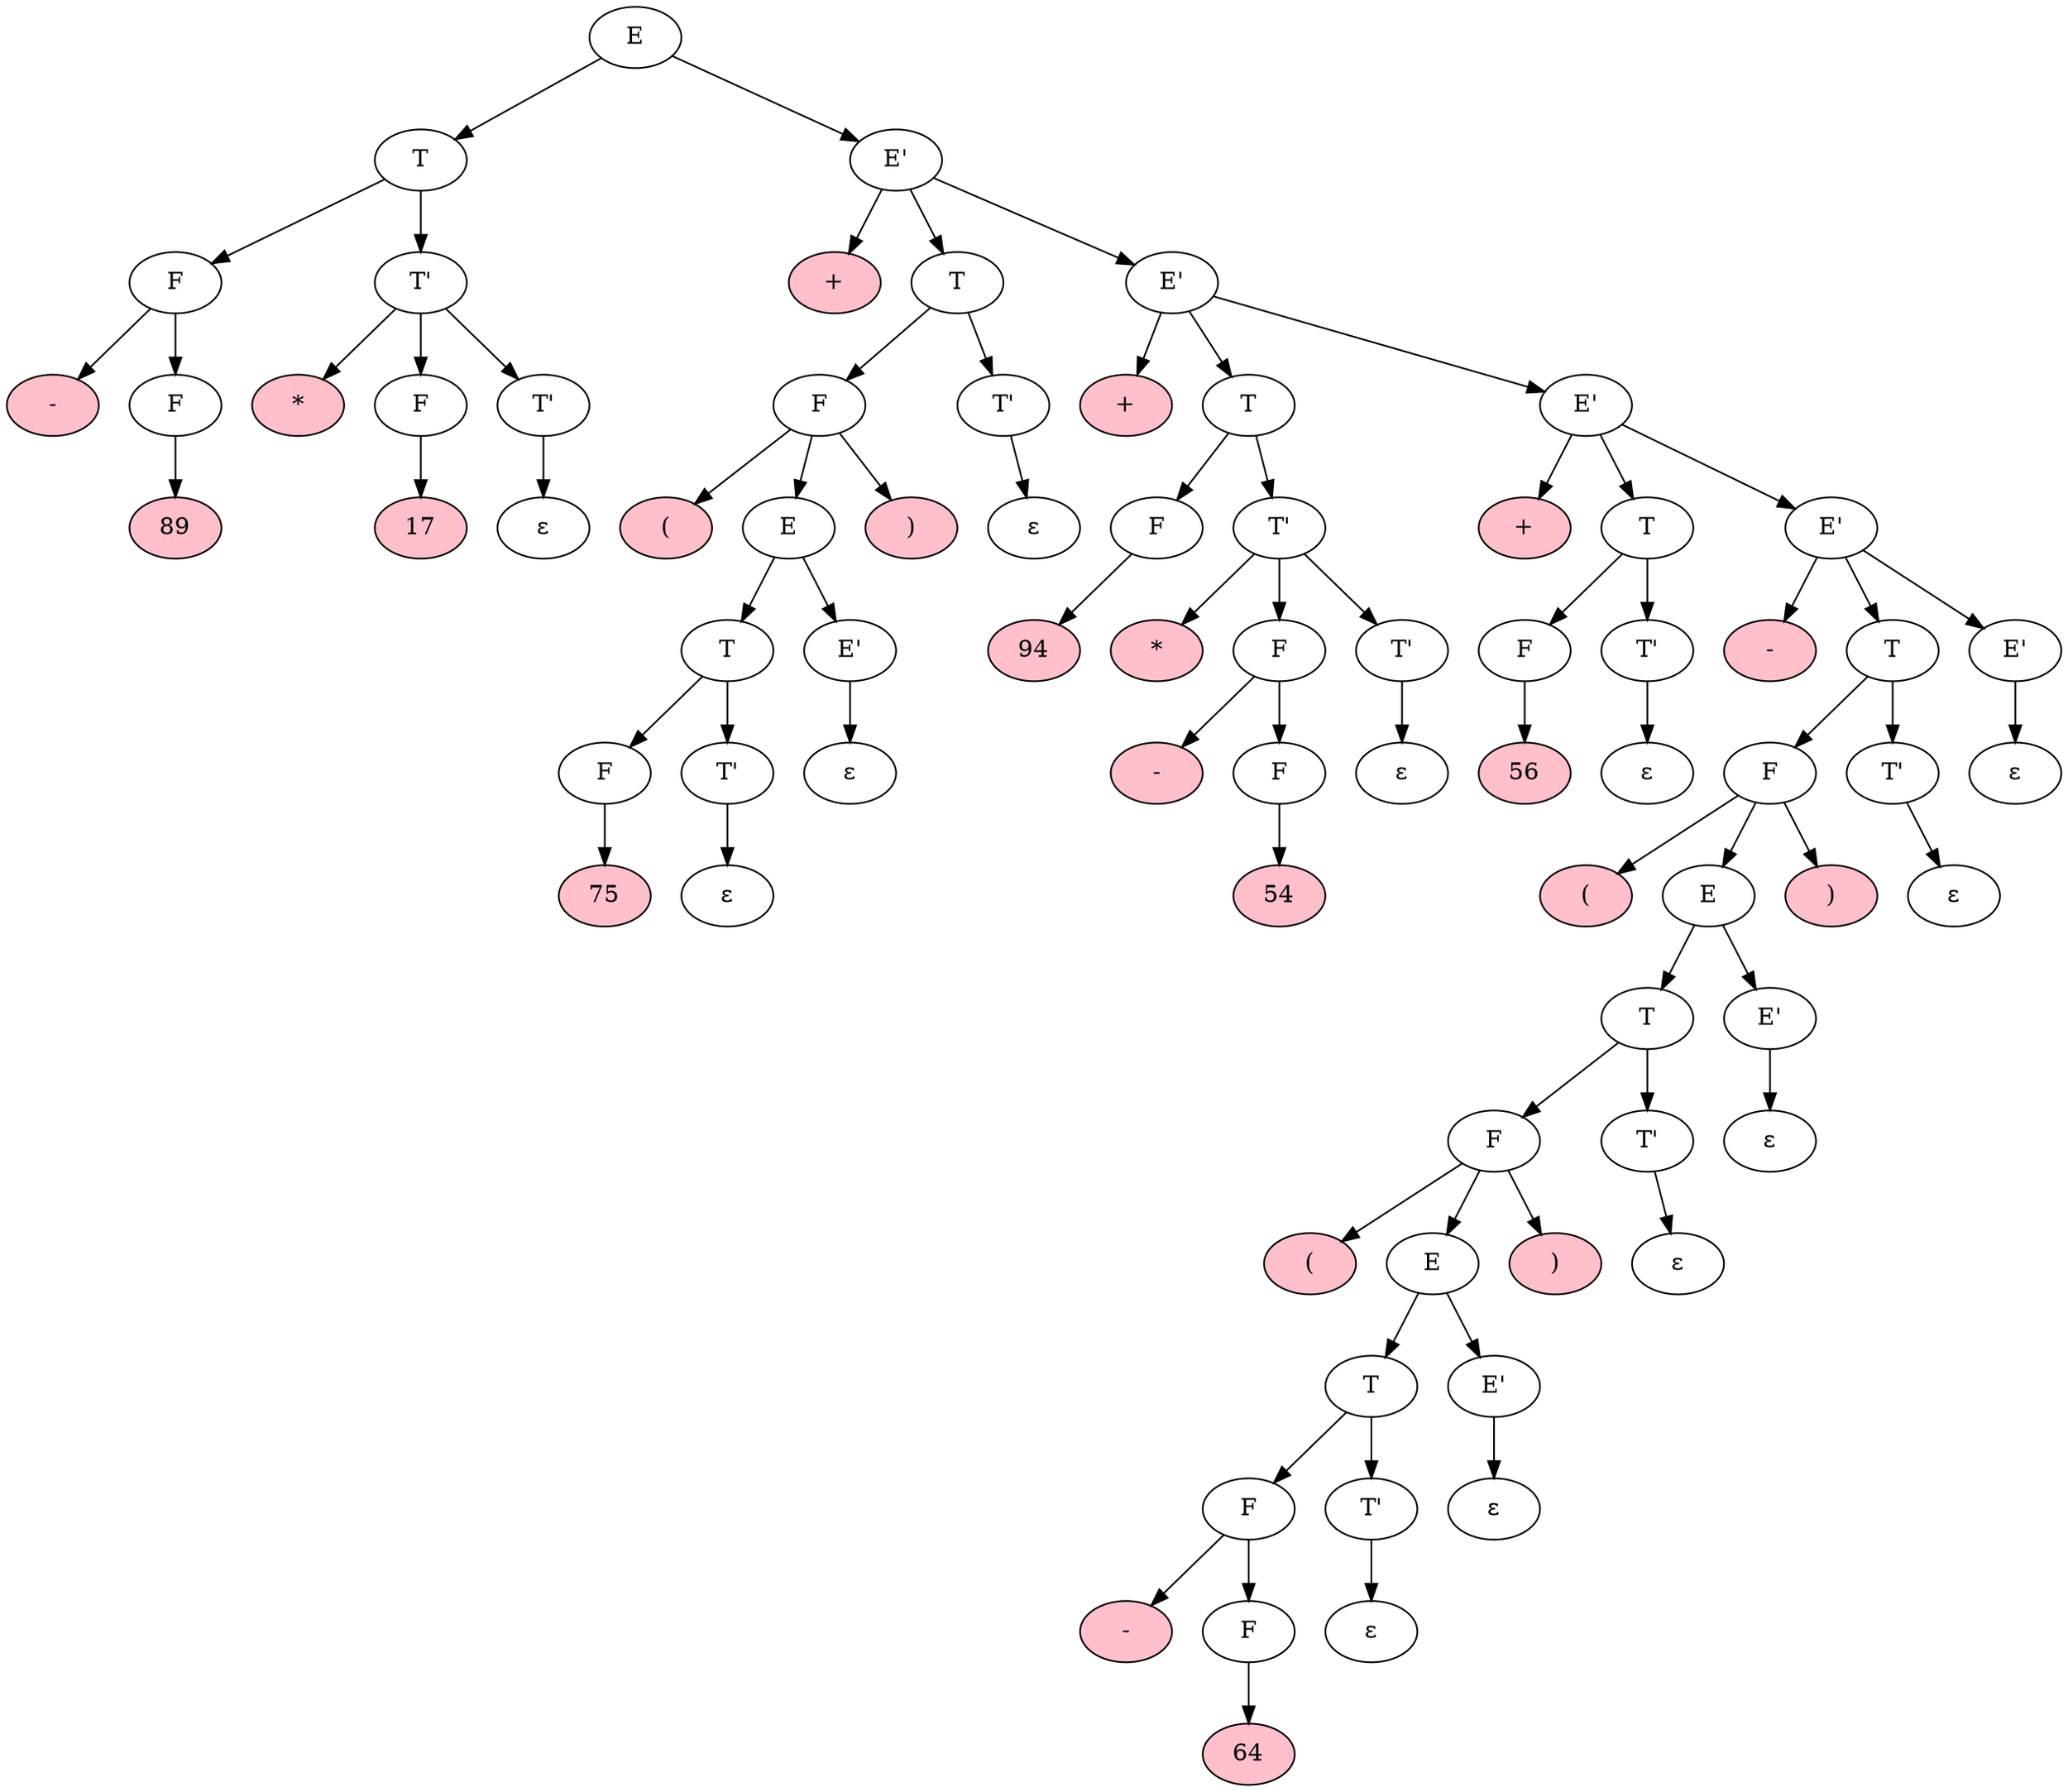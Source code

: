 digraph parseTree {
	v0 [label="E"];
	v1 [label="T"];
	v2 [label="F"];
	v3 [label="-" ; style=filled; fillcolor=pink];
	v4 [label="F"];
	v5 [label="89" ; style=filled; fillcolor=pink];
	v4 -> v5
	v2 -> v3
	v2 -> v4
	v6 [label="T'"];
	v7 [label="*" ; style=filled; fillcolor=pink];
	v8 [label="F"];
	v9 [label="17" ; style=filled; fillcolor=pink];
	v8 -> v9
	v10 [label="T'"];
	v11 [label="ε"];
	v10 -> v11
	v6 -> v7
	v6 -> v8
	v6 -> v10
	v1 -> v2
	v1 -> v6
	v12 [label="E'"];
	v13 [label="+" ; style=filled; fillcolor=pink];
	v14 [label="T"];
	v15 [label="F"];
	v16 [label="(" ; style=filled; fillcolor=pink];
	v17 [label="E"];
	v18 [label="T"];
	v19 [label="F"];
	v20 [label="75" ; style=filled; fillcolor=pink];
	v19 -> v20
	v21 [label="T'"];
	v22 [label="ε"];
	v21 -> v22
	v18 -> v19
	v18 -> v21
	v23 [label="E'"];
	v24 [label="ε"];
	v23 -> v24
	v17 -> v18
	v17 -> v23
	v25 [label=")" ; style=filled; fillcolor=pink];
	v15 -> v16
	v15 -> v17
	v15 -> v25
	v26 [label="T'"];
	v27 [label="ε"];
	v26 -> v27
	v14 -> v15
	v14 -> v26
	v28 [label="E'"];
	v29 [label="+" ; style=filled; fillcolor=pink];
	v30 [label="T"];
	v31 [label="F"];
	v32 [label="94" ; style=filled; fillcolor=pink];
	v31 -> v32
	v33 [label="T'"];
	v34 [label="*" ; style=filled; fillcolor=pink];
	v35 [label="F"];
	v36 [label="-" ; style=filled; fillcolor=pink];
	v37 [label="F"];
	v38 [label="54" ; style=filled; fillcolor=pink];
	v37 -> v38
	v35 -> v36
	v35 -> v37
	v39 [label="T'"];
	v40 [label="ε"];
	v39 -> v40
	v33 -> v34
	v33 -> v35
	v33 -> v39
	v30 -> v31
	v30 -> v33
	v41 [label="E'"];
	v42 [label="+" ; style=filled; fillcolor=pink];
	v43 [label="T"];
	v44 [label="F"];
	v45 [label="56" ; style=filled; fillcolor=pink];
	v44 -> v45
	v46 [label="T'"];
	v47 [label="ε"];
	v46 -> v47
	v43 -> v44
	v43 -> v46
	v48 [label="E'"];
	v49 [label="-" ; style=filled; fillcolor=pink];
	v50 [label="T"];
	v51 [label="F"];
	v52 [label="(" ; style=filled; fillcolor=pink];
	v53 [label="E"];
	v54 [label="T"];
	v55 [label="F"];
	v56 [label="(" ; style=filled; fillcolor=pink];
	v57 [label="E"];
	v58 [label="T"];
	v59 [label="F"];
	v60 [label="-" ; style=filled; fillcolor=pink];
	v61 [label="F"];
	v62 [label="64" ; style=filled; fillcolor=pink];
	v61 -> v62
	v59 -> v60
	v59 -> v61
	v63 [label="T'"];
	v64 [label="ε"];
	v63 -> v64
	v58 -> v59
	v58 -> v63
	v65 [label="E'"];
	v66 [label="ε"];
	v65 -> v66
	v57 -> v58
	v57 -> v65
	v67 [label=")" ; style=filled; fillcolor=pink];
	v55 -> v56
	v55 -> v57
	v55 -> v67
	v68 [label="T'"];
	v69 [label="ε"];
	v68 -> v69
	v54 -> v55
	v54 -> v68
	v70 [label="E'"];
	v71 [label="ε"];
	v70 -> v71
	v53 -> v54
	v53 -> v70
	v72 [label=")" ; style=filled; fillcolor=pink];
	v51 -> v52
	v51 -> v53
	v51 -> v72
	v73 [label="T'"];
	v74 [label="ε"];
	v73 -> v74
	v50 -> v51
	v50 -> v73
	v75 [label="E'"];
	v76 [label="ε"];
	v75 -> v76
	v48 -> v49
	v48 -> v50
	v48 -> v75
	v41 -> v42
	v41 -> v43
	v41 -> v48
	v28 -> v29
	v28 -> v30
	v28 -> v41
	v12 -> v13
	v12 -> v14
	v12 -> v28
	v0 -> v1
	v0 -> v12
}
